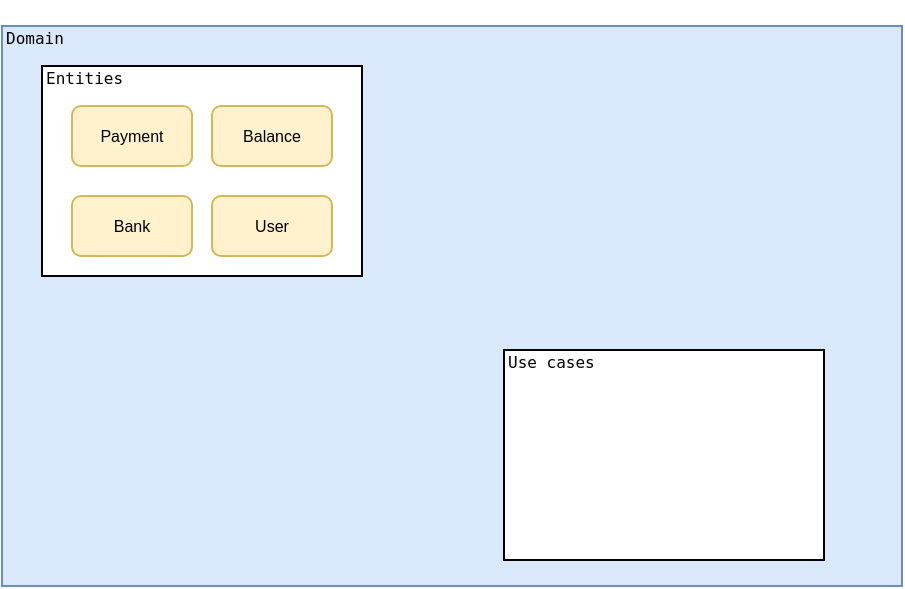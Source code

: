 <mxfile version="20.6.0" type="github">
  <diagram id="ISA0RliEs95sBQLsU-8t" name="Arch">
    <mxGraphModel dx="945" dy="555" grid="1" gridSize="10" guides="1" tooltips="1" connect="1" arrows="1" fold="1" page="1" pageScale="1" pageWidth="827" pageHeight="1169" math="0" shadow="0">
      <root>
        <mxCell id="0" />
        <mxCell id="1" parent="0" />
        <mxCell id="n00wNhqkPWvZWgpfJ0ZG-1" value="&lt;pre style=&quot;line-height: 0%;&quot;&gt;&lt;br&gt;&lt;/pre&gt;&lt;pre style=&quot;line-height: 0%;&quot;&gt;&lt;br&gt;&lt;/pre&gt;" style="rounded=0;whiteSpace=wrap;html=1;fillColor=#dae8fc;strokeColor=#6c8ebf;align=left;" vertex="1" parent="1">
          <mxGeometry x="189" y="370" width="450" height="280" as="geometry" />
        </mxCell>
        <mxCell id="n00wNhqkPWvZWgpfJ0ZG-10" value="" style="rounded=0;whiteSpace=wrap;html=1;fontSize=8;" vertex="1" parent="1">
          <mxGeometry x="209" y="390" width="160" height="105" as="geometry" />
        </mxCell>
        <mxCell id="n00wNhqkPWvZWgpfJ0ZG-2" value="&lt;pre&gt;&lt;font style=&quot;font-size: 8px;&quot;&gt;Domain&lt;/font&gt;&lt;/pre&gt;" style="text;html=1;strokeColor=none;fillColor=none;align=left;verticalAlign=middle;whiteSpace=wrap;rounded=0;fontSize=11;" vertex="1" parent="1">
          <mxGeometry x="189" y="370" width="40" height="10" as="geometry" />
        </mxCell>
        <mxCell id="n00wNhqkPWvZWgpfJ0ZG-5" value="Payment" style="rounded=1;whiteSpace=wrap;html=1;fontSize=8;fillColor=#fff2cc;strokeColor=#d6b656;" vertex="1" parent="1">
          <mxGeometry x="224" y="410" width="60" height="30" as="geometry" />
        </mxCell>
        <mxCell id="n00wNhqkPWvZWgpfJ0ZG-6" value="Balance" style="rounded=1;whiteSpace=wrap;html=1;fontSize=8;fillColor=#fff2cc;strokeColor=#d6b656;" vertex="1" parent="1">
          <mxGeometry x="294" y="410" width="60" height="30" as="geometry" />
        </mxCell>
        <mxCell id="n00wNhqkPWvZWgpfJ0ZG-7" value="Bank" style="rounded=1;whiteSpace=wrap;html=1;fontSize=8;fillColor=#fff2cc;strokeColor=#d6b656;" vertex="1" parent="1">
          <mxGeometry x="224" y="455" width="60" height="30" as="geometry" />
        </mxCell>
        <mxCell id="n00wNhqkPWvZWgpfJ0ZG-8" value="User" style="rounded=1;whiteSpace=wrap;html=1;fontSize=8;fillColor=#fff2cc;strokeColor=#d6b656;" vertex="1" parent="1">
          <mxGeometry x="294" y="455" width="60" height="30" as="geometry" />
        </mxCell>
        <mxCell id="n00wNhqkPWvZWgpfJ0ZG-11" value="&lt;pre&gt;&lt;span style=&quot;font-size: 8px;&quot;&gt;Entities&lt;/span&gt;&lt;/pre&gt;" style="text;html=1;strokeColor=none;fillColor=none;align=left;verticalAlign=middle;whiteSpace=wrap;rounded=0;fontSize=11;" vertex="1" parent="1">
          <mxGeometry x="209" y="390" width="40" height="10" as="geometry" />
        </mxCell>
        <mxCell id="n00wNhqkPWvZWgpfJ0ZG-19" value="" style="rounded=0;whiteSpace=wrap;html=1;fontSize=8;" vertex="1" parent="1">
          <mxGeometry x="440" y="532" width="160" height="105" as="geometry" />
        </mxCell>
        <mxCell id="n00wNhqkPWvZWgpfJ0ZG-24" value="&lt;pre&gt;&lt;span style=&quot;font-size: 8px;&quot;&gt;Use cases&lt;/span&gt;&lt;/pre&gt;" style="text;html=1;strokeColor=none;fillColor=none;align=left;verticalAlign=middle;whiteSpace=wrap;rounded=0;fontSize=11;" vertex="1" parent="1">
          <mxGeometry x="440" y="532" width="160" height="10" as="geometry" />
        </mxCell>
      </root>
    </mxGraphModel>
  </diagram>
</mxfile>
